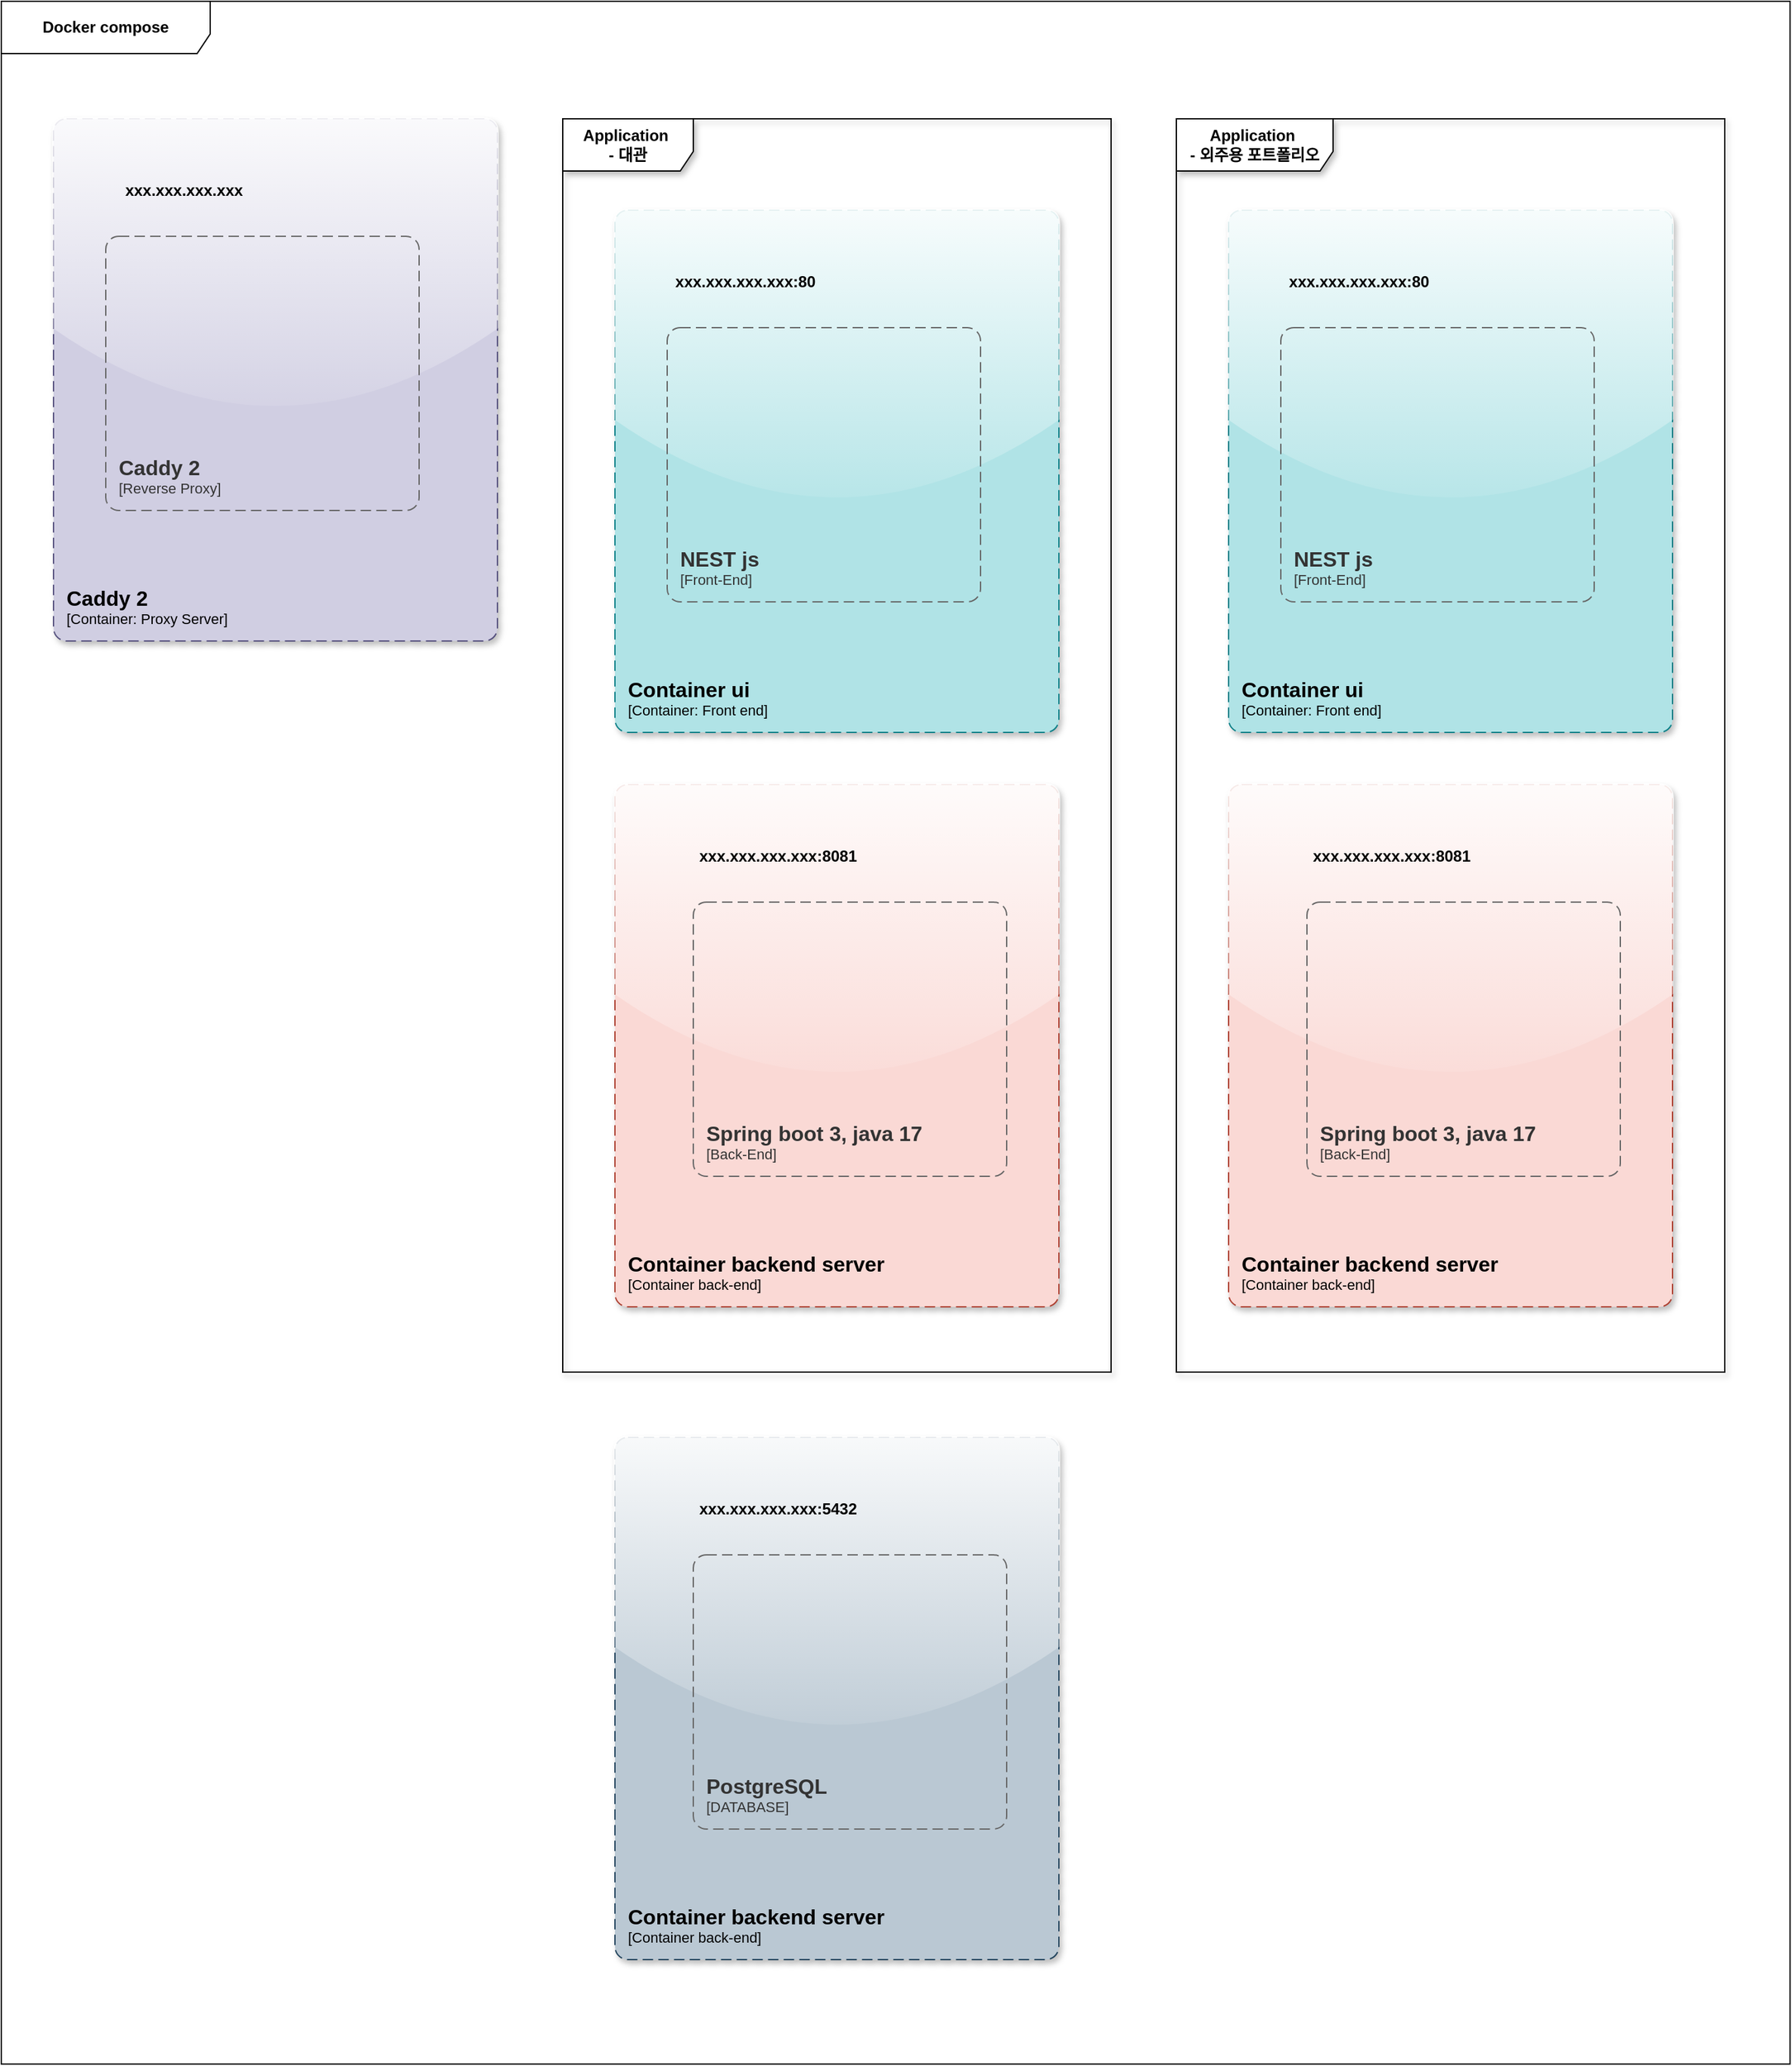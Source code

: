 <mxfile version="24.7.5">
  <diagram name="Page-1" id="P8Ybdh5xbFwsGHIqV-J4">
    <mxGraphModel dx="1363" dy="891" grid="1" gridSize="10" guides="1" tooltips="1" connect="1" arrows="1" fold="1" page="1" pageScale="1" pageWidth="850" pageHeight="1100" math="0" shadow="0">
      <root>
        <mxCell id="0" />
        <mxCell id="1" parent="0" />
        <object placeholders="1" c4Name="Container ui" c4Type="ContainerScopeBoundary" c4Application="Container: Front end" label="&lt;font style=&quot;font-size: 16px&quot;&gt;&lt;b&gt;&lt;div style=&quot;text-align: left&quot;&gt;%c4Name%&lt;/div&gt;&lt;/b&gt;&lt;/font&gt;&lt;div style=&quot;text-align: left&quot;&gt;[%c4Application%]&lt;/div&gt;" id="vuFxtohrwZfihufayCeo-3">
          <mxCell style="rounded=1;fontSize=11;whiteSpace=wrap;html=1;dashed=1;arcSize=20;fillColor=#b0e3e6;strokeColor=#0e8088;labelBackgroundColor=none;align=left;verticalAlign=bottom;labelBorderColor=none;spacingTop=0;spacing=10;dashPattern=8 4;metaEdit=1;rotatable=0;perimeter=rectanglePerimeter;noLabel=0;labelPadding=0;allowArrows=0;connectable=0;expand=0;recursiveResize=0;editable=1;pointerEvents=0;absoluteArcSize=1;points=[[0.25,0,0],[0.5,0,0],[0.75,0,0],[1,0.25,0],[1,0.5,0],[1,0.75,0],[0.75,1,0],[0.5,1,0],[0.25,1,0],[0,0.75,0],[0,0.5,0],[0,0.25,0]];glass=1;shadow=1;" vertex="1" parent="1">
            <mxGeometry x="500" y="200" width="340" height="400" as="geometry" />
          </mxCell>
        </object>
        <object placeholders="1" c4Name="Container backend server" c4Type="ContainerScopeBoundary" c4Application="Container back-end" label="&lt;font style=&quot;font-size: 16px&quot;&gt;&lt;b&gt;&lt;div style=&quot;text-align: left&quot;&gt;%c4Name%&lt;/div&gt;&lt;/b&gt;&lt;/font&gt;&lt;div style=&quot;text-align: left&quot;&gt;[%c4Application%]&lt;/div&gt;" id="vuFxtohrwZfihufayCeo-4">
          <mxCell style="rounded=1;fontSize=11;whiteSpace=wrap;html=1;dashed=1;arcSize=20;fillColor=#fad9d5;strokeColor=#ae4132;labelBackgroundColor=none;align=left;verticalAlign=bottom;labelBorderColor=none;spacingTop=0;spacing=10;dashPattern=8 4;metaEdit=1;rotatable=0;perimeter=rectanglePerimeter;noLabel=0;labelPadding=0;allowArrows=0;connectable=0;expand=0;recursiveResize=0;editable=1;pointerEvents=0;absoluteArcSize=1;points=[[0.25,0,0],[0.5,0,0],[0.75,0,0],[1,0.25,0],[1,0.5,0],[1,0.75,0],[0.75,1,0],[0.5,1,0],[0.25,1,0],[0,0.75,0],[0,0.5,0],[0,0.25,0]];glass=1;shadow=1;" vertex="1" parent="1">
            <mxGeometry x="500" y="640" width="340" height="400" as="geometry" />
          </mxCell>
        </object>
        <mxCell id="vuFxtohrwZfihufayCeo-8" value="Docker compose" style="shape=umlFrame;whiteSpace=wrap;html=1;pointerEvents=0;width=160;height=40;fontStyle=1" vertex="1" parent="1">
          <mxGeometry x="30" y="40" width="1370" height="1580" as="geometry" />
        </mxCell>
        <object placeholders="1" c4Name="Container backend server" c4Type="ContainerScopeBoundary" c4Application="Container back-end" label="&lt;font style=&quot;font-size: 16px&quot;&gt;&lt;b&gt;&lt;div style=&quot;text-align: left&quot;&gt;%c4Name%&lt;/div&gt;&lt;/b&gt;&lt;/font&gt;&lt;div style=&quot;text-align: left&quot;&gt;[%c4Application%]&lt;/div&gt;" id="vuFxtohrwZfihufayCeo-13">
          <mxCell style="rounded=1;fontSize=11;whiteSpace=wrap;html=1;dashed=1;arcSize=20;fillColor=#bac8d3;strokeColor=#23445d;labelBackgroundColor=none;align=left;verticalAlign=bottom;labelBorderColor=none;spacingTop=0;spacing=10;dashPattern=8 4;metaEdit=1;rotatable=0;perimeter=rectanglePerimeter;noLabel=0;labelPadding=0;allowArrows=0;connectable=0;expand=0;recursiveResize=0;editable=1;pointerEvents=0;absoluteArcSize=1;points=[[0.25,0,0],[0.5,0,0],[0.75,0,0],[1,0.25,0],[1,0.5,0],[1,0.75,0],[0.75,1,0],[0.5,1,0],[0.25,1,0],[0,0.75,0],[0,0.5,0],[0,0.25,0]];glass=1;shadow=1;" vertex="1" parent="1">
            <mxGeometry x="500" y="1140" width="340" height="400" as="geometry" />
          </mxCell>
        </object>
        <object placeholders="1" c4Name="Caddy 2" c4Type="ContainerScopeBoundary" c4Application="Container: Proxy Server" label="&lt;font style=&quot;font-size: 16px&quot;&gt;&lt;b&gt;&lt;div style=&quot;text-align: left&quot;&gt;%c4Name%&lt;/div&gt;&lt;/b&gt;&lt;/font&gt;&lt;div style=&quot;text-align: left&quot;&gt;[%c4Application%]&lt;/div&gt;" id="vuFxtohrwZfihufayCeo-21">
          <mxCell style="rounded=1;fontSize=11;whiteSpace=wrap;html=1;dashed=1;arcSize=20;fillColor=#d0cee2;strokeColor=#56517e;labelBackgroundColor=none;align=left;verticalAlign=bottom;labelBorderColor=none;spacingTop=0;spacing=10;dashPattern=8 4;metaEdit=1;rotatable=0;perimeter=rectanglePerimeter;noLabel=0;labelPadding=0;allowArrows=0;connectable=0;expand=0;recursiveResize=0;editable=1;pointerEvents=0;absoluteArcSize=1;points=[[0.25,0,0],[0.5,0,0],[0.75,0,0],[1,0.25,0],[1,0.5,0],[1,0.75,0],[0.75,1,0],[0.5,1,0],[0.25,1,0],[0,0.75,0],[0,0.5,0],[0,0.25,0]];shadow=1;glass=1;" vertex="1" parent="1">
            <mxGeometry x="70" y="130" width="340" height="400" as="geometry" />
          </mxCell>
        </object>
        <object placeholders="1" c4Name="Caddy 2" c4Type="SystemScopeBoundary" c4Application="Reverse Proxy" label="&lt;font style=&quot;font-size: 16px&quot;&gt;&lt;b&gt;&lt;div style=&quot;text-align: left&quot;&gt;%c4Name%&lt;/div&gt;&lt;/b&gt;&lt;/font&gt;&lt;div style=&quot;text-align: left&quot;&gt;[%c4Application%]&lt;/div&gt;" id="vuFxtohrwZfihufayCeo-20">
          <mxCell style="rounded=1;fontSize=11;whiteSpace=wrap;html=1;dashed=1;arcSize=20;fillColor=none;strokeColor=#666666;fontColor=#333333;labelBackgroundColor=none;align=left;verticalAlign=bottom;labelBorderColor=none;spacingTop=0;spacing=10;dashPattern=8 4;metaEdit=1;rotatable=0;perimeter=rectanglePerimeter;noLabel=0;labelPadding=0;allowArrows=0;connectable=0;expand=0;recursiveResize=0;editable=1;pointerEvents=0;absoluteArcSize=1;points=[[0.25,0,0],[0.5,0,0],[0.75,0,0],[1,0.25,0],[1,0.5,0],[1,0.75,0],[0.75,1,0],[0.5,1,0],[0.25,1,0],[0,0.75,0],[0,0.5,0],[0,0.25,0]];" vertex="1" parent="1">
            <mxGeometry x="110" y="220" width="240" height="210" as="geometry" />
          </mxCell>
        </object>
        <mxCell id="vuFxtohrwZfihufayCeo-22" value="xxx.xxx.xxx.xxx" style="text;html=1;align=center;verticalAlign=middle;whiteSpace=wrap;rounded=0;fontStyle=1" vertex="1" parent="1">
          <mxGeometry x="105" y="170" width="130" height="30" as="geometry" />
        </mxCell>
        <object placeholders="1" c4Name="NEST js" c4Type="SystemScopeBoundary" c4Application="Front-End" label="&lt;font style=&quot;font-size: 16px&quot;&gt;&lt;b&gt;&lt;div style=&quot;text-align: left&quot;&gt;%c4Name%&lt;/div&gt;&lt;/b&gt;&lt;/font&gt;&lt;div style=&quot;text-align: left&quot;&gt;[%c4Application%]&lt;/div&gt;" id="vuFxtohrwZfihufayCeo-1">
          <mxCell style="rounded=1;fontSize=11;whiteSpace=wrap;html=1;dashed=1;arcSize=20;fillColor=none;strokeColor=#666666;fontColor=#333333;labelBackgroundColor=none;align=left;verticalAlign=bottom;labelBorderColor=none;spacingTop=0;spacing=10;dashPattern=8 4;metaEdit=1;rotatable=0;perimeter=rectanglePerimeter;noLabel=0;labelPadding=0;allowArrows=0;connectable=0;expand=0;recursiveResize=0;editable=1;pointerEvents=0;absoluteArcSize=1;points=[[0.25,0,0],[0.5,0,0],[0.75,0,0],[1,0.25,0],[1,0.5,0],[1,0.75,0],[0.75,1,0],[0.5,1,0],[0.25,1,0],[0,0.75,0],[0,0.5,0],[0,0.25,0]];" vertex="1" parent="1">
            <mxGeometry x="540" y="290" width="240" height="210" as="geometry" />
          </mxCell>
        </object>
        <mxCell id="vuFxtohrwZfihufayCeo-5" value="xxx.xxx.xxx.xxx:80" style="text;html=1;align=center;verticalAlign=middle;whiteSpace=wrap;rounded=0;fontStyle=1" vertex="1" parent="1">
          <mxGeometry x="535" y="240" width="130" height="30" as="geometry" />
        </mxCell>
        <object placeholders="1" c4Name="Spring boot 3, java 17" c4Type="SystemScopeBoundary" c4Application="Back-End" label="&lt;font style=&quot;font-size: 16px&quot;&gt;&lt;b&gt;&lt;div style=&quot;text-align: left&quot;&gt;%c4Name%&lt;/div&gt;&lt;/b&gt;&lt;/font&gt;&lt;div style=&quot;text-align: left&quot;&gt;[%c4Application%]&lt;/div&gt;" id="vuFxtohrwZfihufayCeo-2">
          <mxCell style="rounded=1;fontSize=11;whiteSpace=wrap;html=1;dashed=1;arcSize=20;fillColor=none;strokeColor=#666666;fontColor=#333333;labelBackgroundColor=none;align=left;verticalAlign=bottom;labelBorderColor=none;spacingTop=0;spacing=10;dashPattern=8 4;metaEdit=1;rotatable=0;perimeter=rectanglePerimeter;noLabel=0;labelPadding=0;allowArrows=0;connectable=0;expand=0;recursiveResize=0;editable=1;pointerEvents=0;absoluteArcSize=1;points=[[0.25,0,0],[0.5,0,0],[0.75,0,0],[1,0.25,0],[1,0.5,0],[1,0.75,0],[0.75,1,0],[0.5,1,0],[0.25,1,0],[0,0.75,0],[0,0.5,0],[0,0.25,0]];" vertex="1" parent="1">
            <mxGeometry x="560" y="730" width="240" height="210" as="geometry" />
          </mxCell>
        </object>
        <mxCell id="vuFxtohrwZfihufayCeo-11" value="xxx.xxx.xxx.xxx:8081" style="text;html=1;align=center;verticalAlign=middle;whiteSpace=wrap;rounded=0;fontStyle=1" vertex="1" parent="1">
          <mxGeometry x="560" y="680" width="130" height="30" as="geometry" />
        </mxCell>
        <object placeholders="1" c4Name="PostgreSQL" c4Type="SystemScopeBoundary" c4Application="DATABASE" label="&lt;font style=&quot;font-size: 16px&quot;&gt;&lt;b&gt;&lt;div style=&quot;text-align: left&quot;&gt;%c4Name%&lt;/div&gt;&lt;/b&gt;&lt;/font&gt;&lt;div style=&quot;text-align: left&quot;&gt;[%c4Application%]&lt;/div&gt;" id="vuFxtohrwZfihufayCeo-12">
          <mxCell style="rounded=1;fontSize=11;whiteSpace=wrap;html=1;dashed=1;arcSize=20;fillColor=none;strokeColor=#666666;fontColor=#333333;labelBackgroundColor=none;align=left;verticalAlign=bottom;labelBorderColor=none;spacingTop=0;spacing=10;dashPattern=8 4;metaEdit=1;rotatable=0;perimeter=rectanglePerimeter;noLabel=0;labelPadding=0;allowArrows=0;connectable=0;expand=0;recursiveResize=0;editable=1;pointerEvents=0;absoluteArcSize=1;points=[[0.25,0,0],[0.5,0,0],[0.75,0,0],[1,0.25,0],[1,0.5,0],[1,0.75,0],[0.75,1,0],[0.5,1,0],[0.25,1,0],[0,0.75,0],[0,0.5,0],[0,0.25,0]];" vertex="1" parent="1">
            <mxGeometry x="560" y="1230" width="240" height="210" as="geometry" />
          </mxCell>
        </object>
        <mxCell id="vuFxtohrwZfihufayCeo-14" value="xxx.xxx.xxx.xxx:5432" style="text;html=1;align=center;verticalAlign=middle;whiteSpace=wrap;rounded=0;fontStyle=1" vertex="1" parent="1">
          <mxGeometry x="560" y="1180" width="130" height="30" as="geometry" />
        </mxCell>
        <object placeholders="1" c4Name="Container ui" c4Type="ContainerScopeBoundary" c4Application="Container: Front end" label="&lt;font style=&quot;font-size: 16px&quot;&gt;&lt;b&gt;&lt;div style=&quot;text-align: left&quot;&gt;%c4Name%&lt;/div&gt;&lt;/b&gt;&lt;/font&gt;&lt;div style=&quot;text-align: left&quot;&gt;[%c4Application%]&lt;/div&gt;" id="vuFxtohrwZfihufayCeo-25">
          <mxCell style="rounded=1;fontSize=11;whiteSpace=wrap;html=1;dashed=1;arcSize=20;fillColor=#b0e3e6;strokeColor=#0e8088;labelBackgroundColor=none;align=left;verticalAlign=bottom;labelBorderColor=none;spacingTop=0;spacing=10;dashPattern=8 4;metaEdit=1;rotatable=0;perimeter=rectanglePerimeter;noLabel=0;labelPadding=0;allowArrows=0;connectable=0;expand=0;recursiveResize=0;editable=1;pointerEvents=0;absoluteArcSize=1;points=[[0.25,0,0],[0.5,0,0],[0.75,0,0],[1,0.25,0],[1,0.5,0],[1,0.75,0],[0.75,1,0],[0.5,1,0],[0.25,1,0],[0,0.75,0],[0,0.5,0],[0,0.25,0]];glass=1;shadow=1;" vertex="1" parent="1">
            <mxGeometry x="970" y="200" width="340" height="400" as="geometry" />
          </mxCell>
        </object>
        <object placeholders="1" c4Name="Container backend server" c4Type="ContainerScopeBoundary" c4Application="Container back-end" label="&lt;font style=&quot;font-size: 16px&quot;&gt;&lt;b&gt;&lt;div style=&quot;text-align: left&quot;&gt;%c4Name%&lt;/div&gt;&lt;/b&gt;&lt;/font&gt;&lt;div style=&quot;text-align: left&quot;&gt;[%c4Application%]&lt;/div&gt;" id="vuFxtohrwZfihufayCeo-26">
          <mxCell style="rounded=1;fontSize=11;whiteSpace=wrap;html=1;dashed=1;arcSize=20;fillColor=#fad9d5;strokeColor=#ae4132;labelBackgroundColor=none;align=left;verticalAlign=bottom;labelBorderColor=none;spacingTop=0;spacing=10;dashPattern=8 4;metaEdit=1;rotatable=0;perimeter=rectanglePerimeter;noLabel=0;labelPadding=0;allowArrows=0;connectable=0;expand=0;recursiveResize=0;editable=1;pointerEvents=0;absoluteArcSize=1;points=[[0.25,0,0],[0.5,0,0],[0.75,0,0],[1,0.25,0],[1,0.5,0],[1,0.75,0],[0.75,1,0],[0.5,1,0],[0.25,1,0],[0,0.75,0],[0,0.5,0],[0,0.25,0]];glass=1;shadow=1;" vertex="1" parent="1">
            <mxGeometry x="970" y="640" width="340" height="400" as="geometry" />
          </mxCell>
        </object>
        <object placeholders="1" c4Name="NEST js" c4Type="SystemScopeBoundary" c4Application="Front-End" label="&lt;font style=&quot;font-size: 16px&quot;&gt;&lt;b&gt;&lt;div style=&quot;text-align: left&quot;&gt;%c4Name%&lt;/div&gt;&lt;/b&gt;&lt;/font&gt;&lt;div style=&quot;text-align: left&quot;&gt;[%c4Application%]&lt;/div&gt;" id="vuFxtohrwZfihufayCeo-27">
          <mxCell style="rounded=1;fontSize=11;whiteSpace=wrap;html=1;dashed=1;arcSize=20;fillColor=none;strokeColor=#666666;fontColor=#333333;labelBackgroundColor=none;align=left;verticalAlign=bottom;labelBorderColor=none;spacingTop=0;spacing=10;dashPattern=8 4;metaEdit=1;rotatable=0;perimeter=rectanglePerimeter;noLabel=0;labelPadding=0;allowArrows=0;connectable=0;expand=0;recursiveResize=0;editable=1;pointerEvents=0;absoluteArcSize=1;points=[[0.25,0,0],[0.5,0,0],[0.75,0,0],[1,0.25,0],[1,0.5,0],[1,0.75,0],[0.75,1,0],[0.5,1,0],[0.25,1,0],[0,0.75,0],[0,0.5,0],[0,0.25,0]];" vertex="1" parent="1">
            <mxGeometry x="1010" y="290" width="240" height="210" as="geometry" />
          </mxCell>
        </object>
        <mxCell id="vuFxtohrwZfihufayCeo-28" value="xxx.xxx.xxx.xxx:80" style="text;html=1;align=center;verticalAlign=middle;whiteSpace=wrap;rounded=0;fontStyle=1" vertex="1" parent="1">
          <mxGeometry x="1005" y="240" width="130" height="30" as="geometry" />
        </mxCell>
        <object placeholders="1" c4Name="Spring boot 3, java 17" c4Type="SystemScopeBoundary" c4Application="Back-End" label="&lt;font style=&quot;font-size: 16px&quot;&gt;&lt;b&gt;&lt;div style=&quot;text-align: left&quot;&gt;%c4Name%&lt;/div&gt;&lt;/b&gt;&lt;/font&gt;&lt;div style=&quot;text-align: left&quot;&gt;[%c4Application%]&lt;/div&gt;" id="vuFxtohrwZfihufayCeo-29">
          <mxCell style="rounded=1;fontSize=11;whiteSpace=wrap;html=1;dashed=1;arcSize=20;fillColor=none;strokeColor=#666666;fontColor=#333333;labelBackgroundColor=none;align=left;verticalAlign=bottom;labelBorderColor=none;spacingTop=0;spacing=10;dashPattern=8 4;metaEdit=1;rotatable=0;perimeter=rectanglePerimeter;noLabel=0;labelPadding=0;allowArrows=0;connectable=0;expand=0;recursiveResize=0;editable=1;pointerEvents=0;absoluteArcSize=1;points=[[0.25,0,0],[0.5,0,0],[0.75,0,0],[1,0.25,0],[1,0.5,0],[1,0.75,0],[0.75,1,0],[0.5,1,0],[0.25,1,0],[0,0.75,0],[0,0.5,0],[0,0.25,0]];" vertex="1" parent="1">
            <mxGeometry x="1030" y="730" width="240" height="210" as="geometry" />
          </mxCell>
        </object>
        <mxCell id="vuFxtohrwZfihufayCeo-30" value="xxx.xxx.xxx.xxx:8081" style="text;html=1;align=center;verticalAlign=middle;whiteSpace=wrap;rounded=0;fontStyle=1" vertex="1" parent="1">
          <mxGeometry x="1030" y="680" width="130" height="30" as="geometry" />
        </mxCell>
        <mxCell id="vuFxtohrwZfihufayCeo-31" value="Application&amp;nbsp;&lt;br&gt;- 대관" style="shape=umlFrame;whiteSpace=wrap;html=1;pointerEvents=0;width=100;height=40;fontStyle=1;shadow=1;" vertex="1" parent="1">
          <mxGeometry x="460" y="130" width="420" height="960" as="geometry" />
        </mxCell>
        <mxCell id="vuFxtohrwZfihufayCeo-32" value="&lt;span style=&quot;font-weight: 700;&quot;&gt;Application&amp;nbsp;&lt;/span&gt;&lt;br style=&quot;font-weight: 700;&quot;&gt;&lt;span style=&quot;font-weight: 700;&quot;&gt;- 외주용 포트폴리오&lt;/span&gt;" style="shape=umlFrame;whiteSpace=wrap;html=1;pointerEvents=0;width=120;height=40;shadow=1;" vertex="1" parent="1">
          <mxGeometry x="930" y="130" width="420" height="960" as="geometry" />
        </mxCell>
      </root>
    </mxGraphModel>
  </diagram>
</mxfile>
